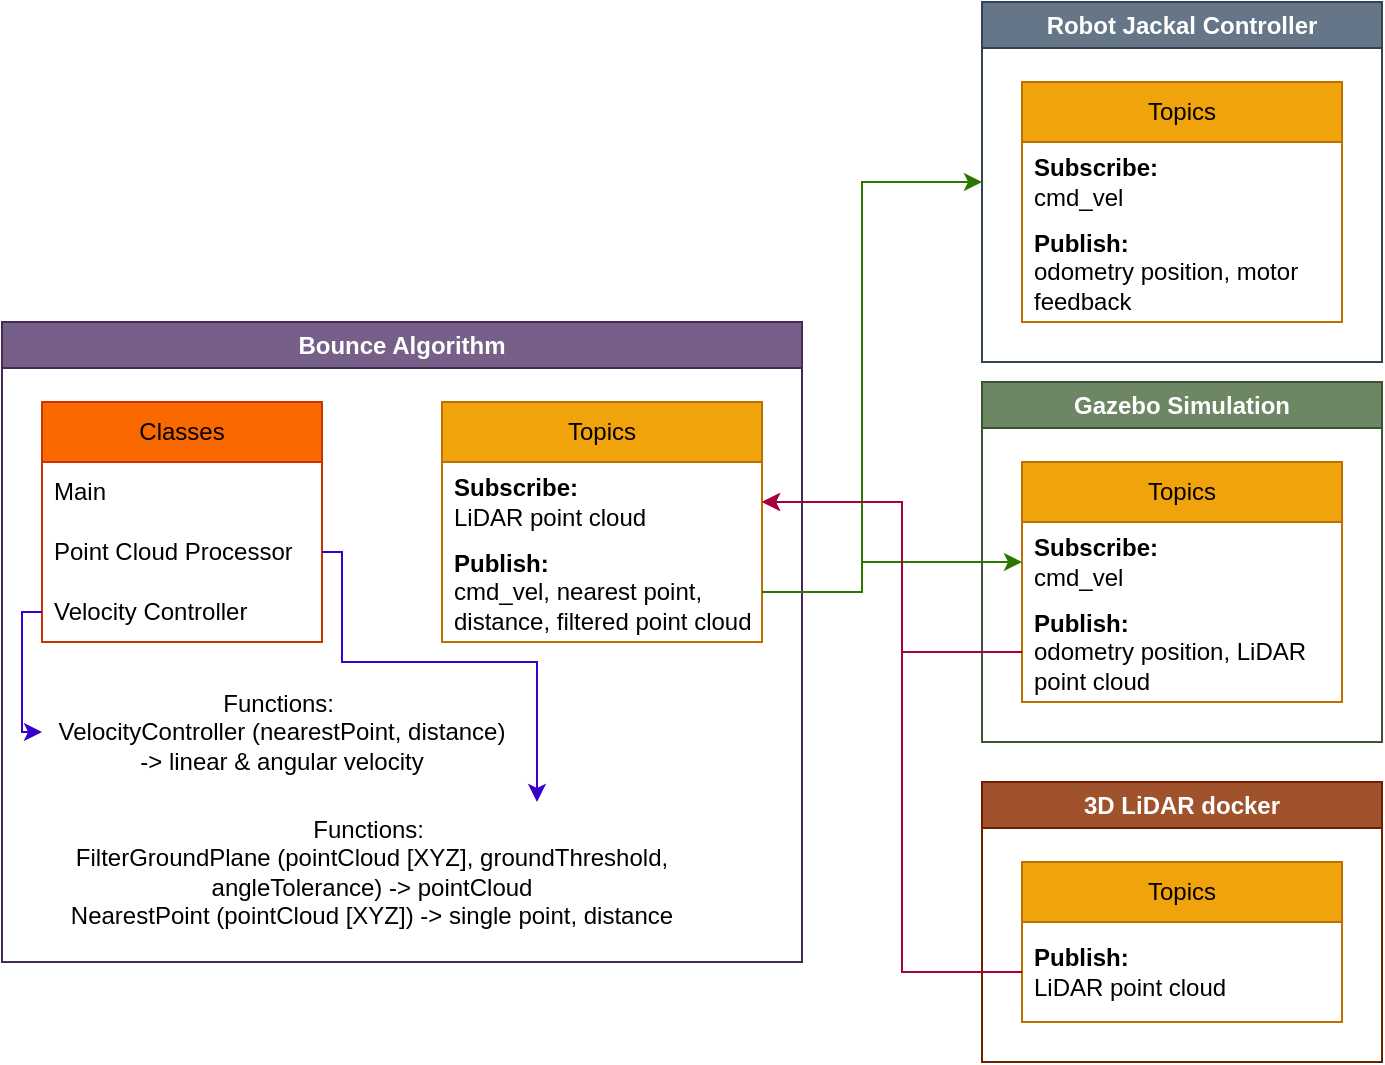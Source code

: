 <mxfile version="21.3.7" type="github">
  <diagram name="Page-1" id="E0VfqSVLPjCuIODD2h_E">
    <mxGraphModel dx="1846" dy="569" grid="1" gridSize="10" guides="1" tooltips="1" connect="1" arrows="1" fold="1" page="1" pageScale="1" pageWidth="850" pageHeight="1100" math="0" shadow="0">
      <root>
        <mxCell id="0" />
        <mxCell id="1" parent="0" />
        <mxCell id="LKBw2yt8oLMq0MdAjzAp-1" value="Bounce Algorithm" style="swimlane;whiteSpace=wrap;html=1;fillColor=#76608a;fontColor=#ffffff;strokeColor=#432D57;" vertex="1" parent="1">
          <mxGeometry x="-100" y="370" width="400" height="320" as="geometry" />
        </mxCell>
        <mxCell id="LKBw2yt8oLMq0MdAjzAp-5" value="Classes" style="swimlane;fontStyle=0;childLayout=stackLayout;horizontal=1;startSize=30;horizontalStack=0;resizeParent=1;resizeParentMax=0;resizeLast=0;collapsible=1;marginBottom=0;whiteSpace=wrap;html=1;fillColor=#fa6800;fontColor=#000000;strokeColor=#C73500;" vertex="1" parent="LKBw2yt8oLMq0MdAjzAp-1">
          <mxGeometry x="20" y="40" width="140" height="120" as="geometry" />
        </mxCell>
        <mxCell id="LKBw2yt8oLMq0MdAjzAp-6" value="Main" style="text;strokeColor=none;fillColor=none;align=left;verticalAlign=middle;spacingLeft=4;spacingRight=4;overflow=hidden;points=[[0,0.5],[1,0.5]];portConstraint=eastwest;rotatable=0;whiteSpace=wrap;html=1;" vertex="1" parent="LKBw2yt8oLMq0MdAjzAp-5">
          <mxGeometry y="30" width="140" height="30" as="geometry" />
        </mxCell>
        <mxCell id="LKBw2yt8oLMq0MdAjzAp-7" value="Point Cloud Processor" style="text;strokeColor=none;fillColor=none;align=left;verticalAlign=middle;spacingLeft=4;spacingRight=4;overflow=hidden;points=[[0,0.5],[1,0.5]];portConstraint=eastwest;rotatable=0;whiteSpace=wrap;html=1;" vertex="1" parent="LKBw2yt8oLMq0MdAjzAp-5">
          <mxGeometry y="60" width="140" height="30" as="geometry" />
        </mxCell>
        <mxCell id="LKBw2yt8oLMq0MdAjzAp-8" value="Velocity Controller" style="text;strokeColor=none;fillColor=none;align=left;verticalAlign=middle;spacingLeft=4;spacingRight=4;overflow=hidden;points=[[0,0.5],[1,0.5]];portConstraint=eastwest;rotatable=0;whiteSpace=wrap;html=1;" vertex="1" parent="LKBw2yt8oLMq0MdAjzAp-5">
          <mxGeometry y="90" width="140" height="30" as="geometry" />
        </mxCell>
        <mxCell id="LKBw2yt8oLMq0MdAjzAp-12" value="Functions:&amp;nbsp;&lt;br&gt;VelocityController (nearestPoint, distance)&lt;br&gt;-&amp;gt; linear &amp;amp; angular velocity" style="text;html=1;strokeColor=none;fillColor=none;align=center;verticalAlign=middle;whiteSpace=wrap;rounded=0;" vertex="1" parent="LKBw2yt8oLMq0MdAjzAp-1">
          <mxGeometry x="20" y="170" width="240" height="70" as="geometry" />
        </mxCell>
        <mxCell id="LKBw2yt8oLMq0MdAjzAp-13" style="edgeStyle=orthogonalEdgeStyle;rounded=0;orthogonalLoop=1;jettySize=auto;html=1;exitX=0;exitY=0.5;exitDx=0;exitDy=0;entryX=0;entryY=0.5;entryDx=0;entryDy=0;fillColor=#6a00ff;strokeColor=#3700CC;" edge="1" parent="LKBw2yt8oLMq0MdAjzAp-1" source="LKBw2yt8oLMq0MdAjzAp-8" target="LKBw2yt8oLMq0MdAjzAp-12">
          <mxGeometry relative="1" as="geometry">
            <Array as="points">
              <mxPoint x="10" y="145" />
              <mxPoint x="10" y="205" />
            </Array>
          </mxGeometry>
        </mxCell>
        <mxCell id="LKBw2yt8oLMq0MdAjzAp-9" value="Functions:&amp;nbsp;&lt;br&gt;FilterGroundPlane (pointCloud [XYZ], groundThreshold, angleTolerance) -&amp;gt; pointCloud&lt;br&gt;NearestPoint (pointCloud [XYZ]) -&amp;gt; single point, distance" style="text;html=1;strokeColor=none;fillColor=none;align=center;verticalAlign=middle;whiteSpace=wrap;rounded=0;" vertex="1" parent="LKBw2yt8oLMq0MdAjzAp-1">
          <mxGeometry x="20" y="240" width="330" height="70" as="geometry" />
        </mxCell>
        <mxCell id="LKBw2yt8oLMq0MdAjzAp-11" style="edgeStyle=orthogonalEdgeStyle;rounded=0;orthogonalLoop=1;jettySize=auto;html=1;exitX=1;exitY=0.5;exitDx=0;exitDy=0;entryX=0.75;entryY=0;entryDx=0;entryDy=0;fillColor=#6a00ff;strokeColor=#3700CC;" edge="1" parent="LKBw2yt8oLMq0MdAjzAp-1" source="LKBw2yt8oLMq0MdAjzAp-7" target="LKBw2yt8oLMq0MdAjzAp-9">
          <mxGeometry relative="1" as="geometry">
            <Array as="points">
              <mxPoint x="170" y="115" />
              <mxPoint x="170" y="170" />
              <mxPoint x="268" y="170" />
            </Array>
          </mxGeometry>
        </mxCell>
        <mxCell id="LKBw2yt8oLMq0MdAjzAp-17" value="Topics" style="swimlane;fontStyle=0;childLayout=stackLayout;horizontal=1;startSize=30;horizontalStack=0;resizeParent=1;resizeParentMax=0;resizeLast=0;collapsible=1;marginBottom=0;whiteSpace=wrap;html=1;fillColor=#f0a30a;fontColor=#000000;strokeColor=#BD7000;" vertex="1" parent="LKBw2yt8oLMq0MdAjzAp-1">
          <mxGeometry x="220" y="40" width="160" height="120" as="geometry" />
        </mxCell>
        <mxCell id="LKBw2yt8oLMq0MdAjzAp-18" value="&lt;b&gt;Subscribe:&lt;/b&gt;&lt;br&gt;LiDAR point cloud" style="text;strokeColor=none;fillColor=none;align=left;verticalAlign=middle;spacingLeft=4;spacingRight=4;overflow=hidden;points=[[0,0.5],[1,0.5]];portConstraint=eastwest;rotatable=0;whiteSpace=wrap;html=1;" vertex="1" parent="LKBw2yt8oLMq0MdAjzAp-17">
          <mxGeometry y="30" width="160" height="40" as="geometry" />
        </mxCell>
        <mxCell id="LKBw2yt8oLMq0MdAjzAp-19" value="&lt;b&gt;Publish:&lt;/b&gt;&lt;br&gt;cmd_vel, nearest point, distance, filtered point cloud" style="text;strokeColor=none;fillColor=none;align=left;verticalAlign=middle;spacingLeft=4;spacingRight=4;overflow=hidden;points=[[0,0.5],[1,0.5]];portConstraint=eastwest;rotatable=0;whiteSpace=wrap;html=1;" vertex="1" parent="LKBw2yt8oLMq0MdAjzAp-17">
          <mxGeometry y="70" width="160" height="50" as="geometry" />
        </mxCell>
        <mxCell id="LKBw2yt8oLMq0MdAjzAp-2" value="Gazebo Simulation" style="swimlane;whiteSpace=wrap;html=1;fillColor=#6d8764;fontColor=#ffffff;strokeColor=#3A5431;" vertex="1" parent="1">
          <mxGeometry x="390" y="400" width="200" height="180" as="geometry" />
        </mxCell>
        <mxCell id="LKBw2yt8oLMq0MdAjzAp-21" value="Topics" style="swimlane;fontStyle=0;childLayout=stackLayout;horizontal=1;startSize=30;horizontalStack=0;resizeParent=1;resizeParentMax=0;resizeLast=0;collapsible=1;marginBottom=0;whiteSpace=wrap;html=1;fillColor=#f0a30a;fontColor=#000000;strokeColor=#BD7000;" vertex="1" parent="LKBw2yt8oLMq0MdAjzAp-2">
          <mxGeometry x="20" y="40" width="160" height="120" as="geometry" />
        </mxCell>
        <mxCell id="LKBw2yt8oLMq0MdAjzAp-22" value="&lt;b&gt;Subscribe:&lt;/b&gt;&lt;br&gt;cmd_vel" style="text;strokeColor=none;fillColor=none;align=left;verticalAlign=middle;spacingLeft=4;spacingRight=4;overflow=hidden;points=[[0,0.5],[1,0.5]];portConstraint=eastwest;rotatable=0;whiteSpace=wrap;html=1;" vertex="1" parent="LKBw2yt8oLMq0MdAjzAp-21">
          <mxGeometry y="30" width="160" height="40" as="geometry" />
        </mxCell>
        <mxCell id="LKBw2yt8oLMq0MdAjzAp-23" value="&lt;b&gt;Publish:&lt;/b&gt;&lt;br&gt;odometry position, LiDAR point cloud" style="text;strokeColor=none;fillColor=none;align=left;verticalAlign=middle;spacingLeft=4;spacingRight=4;overflow=hidden;points=[[0,0.5],[1,0.5]];portConstraint=eastwest;rotatable=0;whiteSpace=wrap;html=1;" vertex="1" parent="LKBw2yt8oLMq0MdAjzAp-21">
          <mxGeometry y="70" width="160" height="50" as="geometry" />
        </mxCell>
        <mxCell id="LKBw2yt8oLMq0MdAjzAp-3" value="Robot Jackal Controller" style="swimlane;whiteSpace=wrap;html=1;fillColor=#647687;fontColor=#ffffff;strokeColor=#314354;" vertex="1" parent="1">
          <mxGeometry x="390" y="210" width="200" height="180" as="geometry" />
        </mxCell>
        <mxCell id="LKBw2yt8oLMq0MdAjzAp-24" value="Topics" style="swimlane;fontStyle=0;childLayout=stackLayout;horizontal=1;startSize=30;horizontalStack=0;resizeParent=1;resizeParentMax=0;resizeLast=0;collapsible=1;marginBottom=0;whiteSpace=wrap;html=1;fillColor=#f0a30a;fontColor=#000000;strokeColor=#BD7000;" vertex="1" parent="LKBw2yt8oLMq0MdAjzAp-3">
          <mxGeometry x="20" y="40" width="160" height="120" as="geometry" />
        </mxCell>
        <mxCell id="LKBw2yt8oLMq0MdAjzAp-25" value="&lt;b&gt;Subscribe:&lt;/b&gt;&lt;br&gt;cmd_vel" style="text;strokeColor=none;fillColor=none;align=left;verticalAlign=middle;spacingLeft=4;spacingRight=4;overflow=hidden;points=[[0,0.5],[1,0.5]];portConstraint=eastwest;rotatable=0;whiteSpace=wrap;html=1;" vertex="1" parent="LKBw2yt8oLMq0MdAjzAp-24">
          <mxGeometry y="30" width="160" height="40" as="geometry" />
        </mxCell>
        <mxCell id="LKBw2yt8oLMq0MdAjzAp-26" value="&lt;b&gt;Publish:&lt;/b&gt;&lt;br&gt;odometry position, motor feedback" style="text;strokeColor=none;fillColor=none;align=left;verticalAlign=middle;spacingLeft=4;spacingRight=4;overflow=hidden;points=[[0,0.5],[1,0.5]];portConstraint=eastwest;rotatable=0;whiteSpace=wrap;html=1;" vertex="1" parent="LKBw2yt8oLMq0MdAjzAp-24">
          <mxGeometry y="70" width="160" height="50" as="geometry" />
        </mxCell>
        <mxCell id="LKBw2yt8oLMq0MdAjzAp-4" value="3D LiDAR docker" style="swimlane;whiteSpace=wrap;html=1;fillColor=#a0522d;fontColor=#ffffff;strokeColor=#6D1F00;" vertex="1" parent="1">
          <mxGeometry x="390" y="600" width="200" height="140" as="geometry" />
        </mxCell>
        <mxCell id="LKBw2yt8oLMq0MdAjzAp-27" value="Topics" style="swimlane;fontStyle=0;childLayout=stackLayout;horizontal=1;startSize=30;horizontalStack=0;resizeParent=1;resizeParentMax=0;resizeLast=0;collapsible=1;marginBottom=0;whiteSpace=wrap;html=1;fillColor=#f0a30a;fontColor=#000000;strokeColor=#BD7000;" vertex="1" parent="LKBw2yt8oLMq0MdAjzAp-4">
          <mxGeometry x="20" y="40" width="160" height="80" as="geometry" />
        </mxCell>
        <mxCell id="LKBw2yt8oLMq0MdAjzAp-29" value="&lt;b&gt;Publish:&lt;/b&gt;&lt;br&gt;LiDAR point cloud&amp;nbsp;" style="text;strokeColor=none;fillColor=none;align=left;verticalAlign=middle;spacingLeft=4;spacingRight=4;overflow=hidden;points=[[0,0.5],[1,0.5]];portConstraint=eastwest;rotatable=0;whiteSpace=wrap;html=1;" vertex="1" parent="LKBw2yt8oLMq0MdAjzAp-27">
          <mxGeometry y="30" width="160" height="50" as="geometry" />
        </mxCell>
        <mxCell id="LKBw2yt8oLMq0MdAjzAp-32" style="edgeStyle=orthogonalEdgeStyle;rounded=0;orthogonalLoop=1;jettySize=auto;html=1;exitX=0;exitY=0.5;exitDx=0;exitDy=0;entryX=1;entryY=0.5;entryDx=0;entryDy=0;fillColor=#d80073;strokeColor=#A50040;" edge="1" parent="1" source="LKBw2yt8oLMq0MdAjzAp-23" target="LKBw2yt8oLMq0MdAjzAp-18">
          <mxGeometry relative="1" as="geometry">
            <Array as="points">
              <mxPoint x="350" y="535" />
              <mxPoint x="350" y="460" />
            </Array>
          </mxGeometry>
        </mxCell>
        <mxCell id="LKBw2yt8oLMq0MdAjzAp-33" style="edgeStyle=orthogonalEdgeStyle;rounded=0;orthogonalLoop=1;jettySize=auto;html=1;exitX=1;exitY=0.5;exitDx=0;exitDy=0;entryX=0;entryY=0.5;entryDx=0;entryDy=0;fillColor=#60a917;strokeColor=#2D7600;" edge="1" parent="1" source="LKBw2yt8oLMq0MdAjzAp-19" target="LKBw2yt8oLMq0MdAjzAp-22">
          <mxGeometry relative="1" as="geometry">
            <Array as="points">
              <mxPoint x="330" y="505" />
              <mxPoint x="330" y="490" />
            </Array>
          </mxGeometry>
        </mxCell>
        <mxCell id="LKBw2yt8oLMq0MdAjzAp-34" style="edgeStyle=orthogonalEdgeStyle;rounded=0;orthogonalLoop=1;jettySize=auto;html=1;exitX=1;exitY=0.5;exitDx=0;exitDy=0;entryX=0;entryY=0.5;entryDx=0;entryDy=0;fillColor=#60a917;strokeColor=#2D7600;" edge="1" parent="1" source="LKBw2yt8oLMq0MdAjzAp-19" target="LKBw2yt8oLMq0MdAjzAp-3">
          <mxGeometry relative="1" as="geometry">
            <Array as="points">
              <mxPoint x="330" y="505" />
              <mxPoint x="330" y="300" />
            </Array>
          </mxGeometry>
        </mxCell>
        <mxCell id="LKBw2yt8oLMq0MdAjzAp-35" style="edgeStyle=orthogonalEdgeStyle;rounded=0;orthogonalLoop=1;jettySize=auto;html=1;exitX=0;exitY=0.5;exitDx=0;exitDy=0;entryX=1;entryY=0.5;entryDx=0;entryDy=0;fillColor=#d80073;strokeColor=#A50040;" edge="1" parent="1" source="LKBw2yt8oLMq0MdAjzAp-29" target="LKBw2yt8oLMq0MdAjzAp-18">
          <mxGeometry relative="1" as="geometry">
            <Array as="points">
              <mxPoint x="350" y="695" />
              <mxPoint x="350" y="460" />
            </Array>
          </mxGeometry>
        </mxCell>
      </root>
    </mxGraphModel>
  </diagram>
</mxfile>
